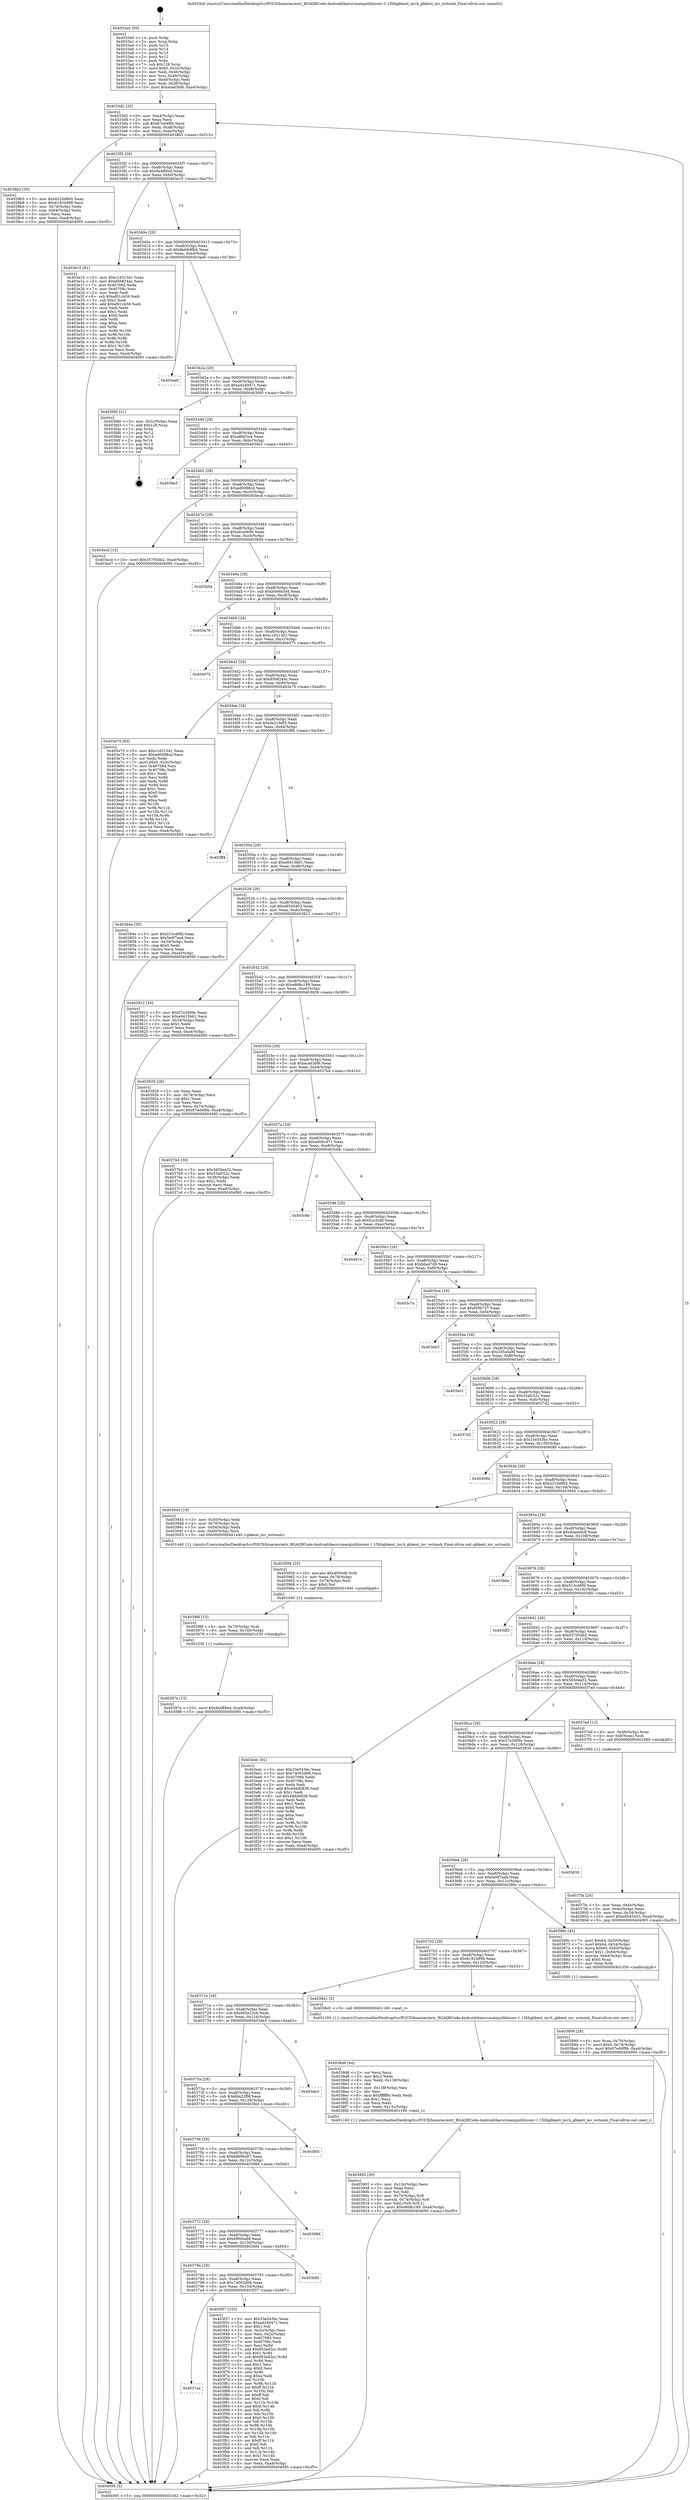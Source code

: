 digraph "0x4033a0" {
  label = "0x4033a0 (/mnt/c/Users/mathe/Desktop/tcc/POCII/binaries/extr_BGAQRCode-Androidzbarsrcmainjnilibiconv-1.15libgbkext_inv.h_gbkext_inv_wctomb_Final-ollvm.out::main(0))"
  labelloc = "t"
  node[shape=record]

  Entry [label="",width=0.3,height=0.3,shape=circle,fillcolor=black,style=filled]
  "0x4033d2" [label="{
     0x4033d2 [32]\l
     | [instrs]\l
     &nbsp;&nbsp;0x4033d2 \<+6\>: mov -0xa4(%rbp),%eax\l
     &nbsp;&nbsp;0x4033d8 \<+2\>: mov %eax,%ecx\l
     &nbsp;&nbsp;0x4033da \<+6\>: sub $0x87ed4f8b,%ecx\l
     &nbsp;&nbsp;0x4033e0 \<+6\>: mov %eax,-0xa8(%rbp)\l
     &nbsp;&nbsp;0x4033e6 \<+6\>: mov %ecx,-0xac(%rbp)\l
     &nbsp;&nbsp;0x4033ec \<+6\>: je 00000000004038b3 \<main+0x513\>\l
  }"]
  "0x4038b3" [label="{
     0x4038b3 [30]\l
     | [instrs]\l
     &nbsp;&nbsp;0x4038b3 \<+5\>: mov $0x4310d8b5,%eax\l
     &nbsp;&nbsp;0x4038b8 \<+5\>: mov $0x61924999,%ecx\l
     &nbsp;&nbsp;0x4038bd \<+3\>: mov -0x74(%rbp),%edx\l
     &nbsp;&nbsp;0x4038c0 \<+3\>: cmp -0x64(%rbp),%edx\l
     &nbsp;&nbsp;0x4038c3 \<+3\>: cmovl %ecx,%eax\l
     &nbsp;&nbsp;0x4038c6 \<+6\>: mov %eax,-0xa4(%rbp)\l
     &nbsp;&nbsp;0x4038cc \<+5\>: jmp 0000000000404095 \<main+0xcf5\>\l
  }"]
  "0x4033f2" [label="{
     0x4033f2 [28]\l
     | [instrs]\l
     &nbsp;&nbsp;0x4033f2 \<+5\>: jmp 00000000004033f7 \<main+0x57\>\l
     &nbsp;&nbsp;0x4033f7 \<+6\>: mov -0xa8(%rbp),%eax\l
     &nbsp;&nbsp;0x4033fd \<+5\>: sub $0x8a4ff4bd,%eax\l
     &nbsp;&nbsp;0x403402 \<+6\>: mov %eax,-0xb0(%rbp)\l
     &nbsp;&nbsp;0x403408 \<+6\>: je 0000000000403e15 \<main+0xa75\>\l
  }"]
  Exit [label="",width=0.3,height=0.3,shape=circle,fillcolor=black,style=filled,peripheries=2]
  "0x403e15" [label="{
     0x403e15 [91]\l
     | [instrs]\l
     &nbsp;&nbsp;0x403e15 \<+5\>: mov $0xc1d313d1,%eax\l
     &nbsp;&nbsp;0x403e1a \<+5\>: mov $0xd56824dc,%ecx\l
     &nbsp;&nbsp;0x403e1f \<+7\>: mov 0x407084,%edx\l
     &nbsp;&nbsp;0x403e26 \<+7\>: mov 0x40708c,%esi\l
     &nbsp;&nbsp;0x403e2d \<+2\>: mov %edx,%edi\l
     &nbsp;&nbsp;0x403e2f \<+6\>: sub $0xef01cb59,%edi\l
     &nbsp;&nbsp;0x403e35 \<+3\>: sub $0x1,%edi\l
     &nbsp;&nbsp;0x403e38 \<+6\>: add $0xef01cb59,%edi\l
     &nbsp;&nbsp;0x403e3e \<+3\>: imul %edi,%edx\l
     &nbsp;&nbsp;0x403e41 \<+3\>: and $0x1,%edx\l
     &nbsp;&nbsp;0x403e44 \<+3\>: cmp $0x0,%edx\l
     &nbsp;&nbsp;0x403e47 \<+4\>: sete %r8b\l
     &nbsp;&nbsp;0x403e4b \<+3\>: cmp $0xa,%esi\l
     &nbsp;&nbsp;0x403e4e \<+4\>: setl %r9b\l
     &nbsp;&nbsp;0x403e52 \<+3\>: mov %r8b,%r10b\l
     &nbsp;&nbsp;0x403e55 \<+3\>: and %r9b,%r10b\l
     &nbsp;&nbsp;0x403e58 \<+3\>: xor %r9b,%r8b\l
     &nbsp;&nbsp;0x403e5b \<+3\>: or %r8b,%r10b\l
     &nbsp;&nbsp;0x403e5e \<+4\>: test $0x1,%r10b\l
     &nbsp;&nbsp;0x403e62 \<+3\>: cmovne %ecx,%eax\l
     &nbsp;&nbsp;0x403e65 \<+6\>: mov %eax,-0xa4(%rbp)\l
     &nbsp;&nbsp;0x403e6b \<+5\>: jmp 0000000000404095 \<main+0xcf5\>\l
  }"]
  "0x40340e" [label="{
     0x40340e [28]\l
     | [instrs]\l
     &nbsp;&nbsp;0x40340e \<+5\>: jmp 0000000000403413 \<main+0x73\>\l
     &nbsp;&nbsp;0x403413 \<+6\>: mov -0xa8(%rbp),%eax\l
     &nbsp;&nbsp;0x403419 \<+5\>: sub $0x8eb8d8b0,%eax\l
     &nbsp;&nbsp;0x40341e \<+6\>: mov %eax,-0xb4(%rbp)\l
     &nbsp;&nbsp;0x403424 \<+6\>: je 0000000000403ae6 \<main+0x746\>\l
  }"]
  "0x4037aa" [label="{
     0x4037aa\l
  }", style=dashed]
  "0x403ae6" [label="{
     0x403ae6\l
  }", style=dashed]
  "0x40342a" [label="{
     0x40342a [28]\l
     | [instrs]\l
     &nbsp;&nbsp;0x40342a \<+5\>: jmp 000000000040342f \<main+0x8f\>\l
     &nbsp;&nbsp;0x40342f \<+6\>: mov -0xa8(%rbp),%eax\l
     &nbsp;&nbsp;0x403435 \<+5\>: sub $0xa4249471,%eax\l
     &nbsp;&nbsp;0x40343a \<+6\>: mov %eax,-0xb8(%rbp)\l
     &nbsp;&nbsp;0x403440 \<+6\>: je 0000000000403fd0 \<main+0xc30\>\l
  }"]
  "0x403f37" [label="{
     0x403f37 [153]\l
     | [instrs]\l
     &nbsp;&nbsp;0x403f37 \<+5\>: mov $0x33e543bc,%eax\l
     &nbsp;&nbsp;0x403f3c \<+5\>: mov $0xa4249471,%ecx\l
     &nbsp;&nbsp;0x403f41 \<+2\>: mov $0x1,%dl\l
     &nbsp;&nbsp;0x403f43 \<+3\>: mov -0x3c(%rbp),%esi\l
     &nbsp;&nbsp;0x403f46 \<+3\>: mov %esi,-0x2c(%rbp)\l
     &nbsp;&nbsp;0x403f49 \<+7\>: mov 0x407084,%esi\l
     &nbsp;&nbsp;0x403f50 \<+7\>: mov 0x40708c,%edi\l
     &nbsp;&nbsp;0x403f57 \<+3\>: mov %esi,%r8d\l
     &nbsp;&nbsp;0x403f5a \<+7\>: add $0x952ed3cc,%r8d\l
     &nbsp;&nbsp;0x403f61 \<+4\>: sub $0x1,%r8d\l
     &nbsp;&nbsp;0x403f65 \<+7\>: sub $0x952ed3cc,%r8d\l
     &nbsp;&nbsp;0x403f6c \<+4\>: imul %r8d,%esi\l
     &nbsp;&nbsp;0x403f70 \<+3\>: and $0x1,%esi\l
     &nbsp;&nbsp;0x403f73 \<+3\>: cmp $0x0,%esi\l
     &nbsp;&nbsp;0x403f76 \<+4\>: sete %r9b\l
     &nbsp;&nbsp;0x403f7a \<+3\>: cmp $0xa,%edi\l
     &nbsp;&nbsp;0x403f7d \<+4\>: setl %r10b\l
     &nbsp;&nbsp;0x403f81 \<+3\>: mov %r9b,%r11b\l
     &nbsp;&nbsp;0x403f84 \<+4\>: xor $0xff,%r11b\l
     &nbsp;&nbsp;0x403f88 \<+3\>: mov %r10b,%bl\l
     &nbsp;&nbsp;0x403f8b \<+3\>: xor $0xff,%bl\l
     &nbsp;&nbsp;0x403f8e \<+3\>: xor $0x0,%dl\l
     &nbsp;&nbsp;0x403f91 \<+3\>: mov %r11b,%r14b\l
     &nbsp;&nbsp;0x403f94 \<+4\>: and $0x0,%r14b\l
     &nbsp;&nbsp;0x403f98 \<+3\>: and %dl,%r9b\l
     &nbsp;&nbsp;0x403f9b \<+3\>: mov %bl,%r15b\l
     &nbsp;&nbsp;0x403f9e \<+4\>: and $0x0,%r15b\l
     &nbsp;&nbsp;0x403fa2 \<+3\>: and %dl,%r10b\l
     &nbsp;&nbsp;0x403fa5 \<+3\>: or %r9b,%r14b\l
     &nbsp;&nbsp;0x403fa8 \<+3\>: or %r10b,%r15b\l
     &nbsp;&nbsp;0x403fab \<+3\>: xor %r15b,%r14b\l
     &nbsp;&nbsp;0x403fae \<+3\>: or %bl,%r11b\l
     &nbsp;&nbsp;0x403fb1 \<+4\>: xor $0xff,%r11b\l
     &nbsp;&nbsp;0x403fb5 \<+3\>: or $0x0,%dl\l
     &nbsp;&nbsp;0x403fb8 \<+3\>: and %dl,%r11b\l
     &nbsp;&nbsp;0x403fbb \<+3\>: or %r11b,%r14b\l
     &nbsp;&nbsp;0x403fbe \<+4\>: test $0x1,%r14b\l
     &nbsp;&nbsp;0x403fc2 \<+3\>: cmovne %ecx,%eax\l
     &nbsp;&nbsp;0x403fc5 \<+6\>: mov %eax,-0xa4(%rbp)\l
     &nbsp;&nbsp;0x403fcb \<+5\>: jmp 0000000000404095 \<main+0xcf5\>\l
  }"]
  "0x403fd0" [label="{
     0x403fd0 [21]\l
     | [instrs]\l
     &nbsp;&nbsp;0x403fd0 \<+3\>: mov -0x2c(%rbp),%eax\l
     &nbsp;&nbsp;0x403fd3 \<+7\>: add $0x128,%rsp\l
     &nbsp;&nbsp;0x403fda \<+1\>: pop %rbx\l
     &nbsp;&nbsp;0x403fdb \<+2\>: pop %r12\l
     &nbsp;&nbsp;0x403fdd \<+2\>: pop %r13\l
     &nbsp;&nbsp;0x403fdf \<+2\>: pop %r14\l
     &nbsp;&nbsp;0x403fe1 \<+2\>: pop %r15\l
     &nbsp;&nbsp;0x403fe3 \<+1\>: pop %rbp\l
     &nbsp;&nbsp;0x403fe4 \<+1\>: ret\l
  }"]
  "0x403446" [label="{
     0x403446 [28]\l
     | [instrs]\l
     &nbsp;&nbsp;0x403446 \<+5\>: jmp 000000000040344b \<main+0xab\>\l
     &nbsp;&nbsp;0x40344b \<+6\>: mov -0xa8(%rbp),%eax\l
     &nbsp;&nbsp;0x403451 \<+5\>: sub $0xa8fef1e4,%eax\l
     &nbsp;&nbsp;0x403456 \<+6\>: mov %eax,-0xbc(%rbp)\l
     &nbsp;&nbsp;0x40345c \<+6\>: je 00000000004039e3 \<main+0x643\>\l
  }"]
  "0x40378e" [label="{
     0x40378e [28]\l
     | [instrs]\l
     &nbsp;&nbsp;0x40378e \<+5\>: jmp 0000000000403793 \<main+0x3f3\>\l
     &nbsp;&nbsp;0x403793 \<+6\>: mov -0xa8(%rbp),%eax\l
     &nbsp;&nbsp;0x403799 \<+5\>: sub $0x74002d08,%eax\l
     &nbsp;&nbsp;0x40379e \<+6\>: mov %eax,-0x134(%rbp)\l
     &nbsp;&nbsp;0x4037a4 \<+6\>: je 0000000000403f37 \<main+0xb97\>\l
  }"]
  "0x4039e3" [label="{
     0x4039e3\l
  }", style=dashed]
  "0x403462" [label="{
     0x403462 [28]\l
     | [instrs]\l
     &nbsp;&nbsp;0x403462 \<+5\>: jmp 0000000000403467 \<main+0xc7\>\l
     &nbsp;&nbsp;0x403467 \<+6\>: mov -0xa8(%rbp),%eax\l
     &nbsp;&nbsp;0x40346d \<+5\>: sub $0xad0088cd,%eax\l
     &nbsp;&nbsp;0x403472 \<+6\>: mov %eax,-0xc0(%rbp)\l
     &nbsp;&nbsp;0x403478 \<+6\>: je 0000000000403ecd \<main+0xb2d\>\l
  }"]
  "0x403bfd" [label="{
     0x403bfd\l
  }", style=dashed]
  "0x403ecd" [label="{
     0x403ecd [15]\l
     | [instrs]\l
     &nbsp;&nbsp;0x403ecd \<+10\>: movl $0x55795db2,-0xa4(%rbp)\l
     &nbsp;&nbsp;0x403ed7 \<+5\>: jmp 0000000000404095 \<main+0xcf5\>\l
  }"]
  "0x40347e" [label="{
     0x40347e [28]\l
     | [instrs]\l
     &nbsp;&nbsp;0x40347e \<+5\>: jmp 0000000000403483 \<main+0xe3\>\l
     &nbsp;&nbsp;0x403483 \<+6\>: mov -0xa8(%rbp),%eax\l
     &nbsp;&nbsp;0x403489 \<+5\>: sub $0xafca6606,%eax\l
     &nbsp;&nbsp;0x40348e \<+6\>: mov %eax,-0xc4(%rbp)\l
     &nbsp;&nbsp;0x403494 \<+6\>: je 0000000000403b04 \<main+0x764\>\l
  }"]
  "0x403772" [label="{
     0x403772 [28]\l
     | [instrs]\l
     &nbsp;&nbsp;0x403772 \<+5\>: jmp 0000000000403777 \<main+0x3d7\>\l
     &nbsp;&nbsp;0x403777 \<+6\>: mov -0xa8(%rbp),%eax\l
     &nbsp;&nbsp;0x40377d \<+5\>: sub $0x6f900a69,%eax\l
     &nbsp;&nbsp;0x403782 \<+6\>: mov %eax,-0x130(%rbp)\l
     &nbsp;&nbsp;0x403788 \<+6\>: je 0000000000403bfd \<main+0x85d\>\l
  }"]
  "0x403b04" [label="{
     0x403b04\l
  }", style=dashed]
  "0x40349a" [label="{
     0x40349a [28]\l
     | [instrs]\l
     &nbsp;&nbsp;0x40349a \<+5\>: jmp 000000000040349f \<main+0xff\>\l
     &nbsp;&nbsp;0x40349f \<+6\>: mov -0xa8(%rbp),%eax\l
     &nbsp;&nbsp;0x4034a5 \<+5\>: sub $0xb0e683dd,%eax\l
     &nbsp;&nbsp;0x4034aa \<+6\>: mov %eax,-0xc8(%rbp)\l
     &nbsp;&nbsp;0x4034b0 \<+6\>: je 0000000000403a76 \<main+0x6d6\>\l
  }"]
  "0x40398d" [label="{
     0x40398d\l
  }", style=dashed]
  "0x403a76" [label="{
     0x403a76\l
  }", style=dashed]
  "0x4034b6" [label="{
     0x4034b6 [28]\l
     | [instrs]\l
     &nbsp;&nbsp;0x4034b6 \<+5\>: jmp 00000000004034bb \<main+0x11b\>\l
     &nbsp;&nbsp;0x4034bb \<+6\>: mov -0xa8(%rbp),%eax\l
     &nbsp;&nbsp;0x4034c1 \<+5\>: sub $0xc1d313d1,%eax\l
     &nbsp;&nbsp;0x4034c6 \<+6\>: mov %eax,-0xcc(%rbp)\l
     &nbsp;&nbsp;0x4034cc \<+6\>: je 0000000000404075 \<main+0xcd5\>\l
  }"]
  "0x403756" [label="{
     0x403756 [28]\l
     | [instrs]\l
     &nbsp;&nbsp;0x403756 \<+5\>: jmp 000000000040375b \<main+0x3bb\>\l
     &nbsp;&nbsp;0x40375b \<+6\>: mov -0xa8(%rbp),%eax\l
     &nbsp;&nbsp;0x403761 \<+5\>: sub $0x6d696a87,%eax\l
     &nbsp;&nbsp;0x403766 \<+6\>: mov %eax,-0x12c(%rbp)\l
     &nbsp;&nbsp;0x40376c \<+6\>: je 000000000040398d \<main+0x5ed\>\l
  }"]
  "0x404075" [label="{
     0x404075\l
  }", style=dashed]
  "0x4034d2" [label="{
     0x4034d2 [28]\l
     | [instrs]\l
     &nbsp;&nbsp;0x4034d2 \<+5\>: jmp 00000000004034d7 \<main+0x137\>\l
     &nbsp;&nbsp;0x4034d7 \<+6\>: mov -0xa8(%rbp),%eax\l
     &nbsp;&nbsp;0x4034dd \<+5\>: sub $0xd56824dc,%eax\l
     &nbsp;&nbsp;0x4034e2 \<+6\>: mov %eax,-0xd0(%rbp)\l
     &nbsp;&nbsp;0x4034e8 \<+6\>: je 0000000000403e70 \<main+0xad0\>\l
  }"]
  "0x403fe5" [label="{
     0x403fe5\l
  }", style=dashed]
  "0x403e70" [label="{
     0x403e70 [93]\l
     | [instrs]\l
     &nbsp;&nbsp;0x403e70 \<+5\>: mov $0xc1d313d1,%eax\l
     &nbsp;&nbsp;0x403e75 \<+5\>: mov $0xad0088cd,%ecx\l
     &nbsp;&nbsp;0x403e7a \<+2\>: xor %edx,%edx\l
     &nbsp;&nbsp;0x403e7c \<+7\>: movl $0x0,-0x3c(%rbp)\l
     &nbsp;&nbsp;0x403e83 \<+7\>: mov 0x407084,%esi\l
     &nbsp;&nbsp;0x403e8a \<+7\>: mov 0x40708c,%edi\l
     &nbsp;&nbsp;0x403e91 \<+3\>: sub $0x1,%edx\l
     &nbsp;&nbsp;0x403e94 \<+3\>: mov %esi,%r8d\l
     &nbsp;&nbsp;0x403e97 \<+3\>: add %edx,%r8d\l
     &nbsp;&nbsp;0x403e9a \<+4\>: imul %r8d,%esi\l
     &nbsp;&nbsp;0x403e9e \<+3\>: and $0x1,%esi\l
     &nbsp;&nbsp;0x403ea1 \<+3\>: cmp $0x0,%esi\l
     &nbsp;&nbsp;0x403ea4 \<+4\>: sete %r9b\l
     &nbsp;&nbsp;0x403ea8 \<+3\>: cmp $0xa,%edi\l
     &nbsp;&nbsp;0x403eab \<+4\>: setl %r10b\l
     &nbsp;&nbsp;0x403eaf \<+3\>: mov %r9b,%r11b\l
     &nbsp;&nbsp;0x403eb2 \<+3\>: and %r10b,%r11b\l
     &nbsp;&nbsp;0x403eb5 \<+3\>: xor %r10b,%r9b\l
     &nbsp;&nbsp;0x403eb8 \<+3\>: or %r9b,%r11b\l
     &nbsp;&nbsp;0x403ebb \<+4\>: test $0x1,%r11b\l
     &nbsp;&nbsp;0x403ebf \<+3\>: cmovne %ecx,%eax\l
     &nbsp;&nbsp;0x403ec2 \<+6\>: mov %eax,-0xa4(%rbp)\l
     &nbsp;&nbsp;0x403ec8 \<+5\>: jmp 0000000000404095 \<main+0xcf5\>\l
  }"]
  "0x4034ee" [label="{
     0x4034ee [28]\l
     | [instrs]\l
     &nbsp;&nbsp;0x4034ee \<+5\>: jmp 00000000004034f3 \<main+0x153\>\l
     &nbsp;&nbsp;0x4034f3 \<+6\>: mov -0xa8(%rbp),%eax\l
     &nbsp;&nbsp;0x4034f9 \<+5\>: sub $0xda219df3,%eax\l
     &nbsp;&nbsp;0x4034fe \<+6\>: mov %eax,-0xd4(%rbp)\l
     &nbsp;&nbsp;0x403504 \<+6\>: je 0000000000403ff4 \<main+0xc54\>\l
  }"]
  "0x40373a" [label="{
     0x40373a [28]\l
     | [instrs]\l
     &nbsp;&nbsp;0x40373a \<+5\>: jmp 000000000040373f \<main+0x39f\>\l
     &nbsp;&nbsp;0x40373f \<+6\>: mov -0xa8(%rbp),%eax\l
     &nbsp;&nbsp;0x403745 \<+5\>: sub $0x6b422f9f,%eax\l
     &nbsp;&nbsp;0x40374a \<+6\>: mov %eax,-0x128(%rbp)\l
     &nbsp;&nbsp;0x403750 \<+6\>: je 0000000000403fe5 \<main+0xc45\>\l
  }"]
  "0x403ff4" [label="{
     0x403ff4\l
  }", style=dashed]
  "0x40350a" [label="{
     0x40350a [28]\l
     | [instrs]\l
     &nbsp;&nbsp;0x40350a \<+5\>: jmp 000000000040350f \<main+0x16f\>\l
     &nbsp;&nbsp;0x40350f \<+6\>: mov -0xa8(%rbp),%eax\l
     &nbsp;&nbsp;0x403515 \<+5\>: sub $0xe6415b61,%eax\l
     &nbsp;&nbsp;0x40351a \<+6\>: mov %eax,-0xd8(%rbp)\l
     &nbsp;&nbsp;0x403520 \<+6\>: je 000000000040384e \<main+0x4ae\>\l
  }"]
  "0x403de3" [label="{
     0x403de3\l
  }", style=dashed]
  "0x40384e" [label="{
     0x40384e [30]\l
     | [instrs]\l
     &nbsp;&nbsp;0x40384e \<+5\>: mov $0x513cd9fd,%eax\l
     &nbsp;&nbsp;0x403853 \<+5\>: mov $0x5e0f7aa4,%ecx\l
     &nbsp;&nbsp;0x403858 \<+3\>: mov -0x34(%rbp),%edx\l
     &nbsp;&nbsp;0x40385b \<+3\>: cmp $0x0,%edx\l
     &nbsp;&nbsp;0x40385e \<+3\>: cmove %ecx,%eax\l
     &nbsp;&nbsp;0x403861 \<+6\>: mov %eax,-0xa4(%rbp)\l
     &nbsp;&nbsp;0x403867 \<+5\>: jmp 0000000000404095 \<main+0xcf5\>\l
  }"]
  "0x403526" [label="{
     0x403526 [28]\l
     | [instrs]\l
     &nbsp;&nbsp;0x403526 \<+5\>: jmp 000000000040352b \<main+0x18b\>\l
     &nbsp;&nbsp;0x40352b \<+6\>: mov -0xa8(%rbp),%eax\l
     &nbsp;&nbsp;0x403531 \<+5\>: sub $0xe8545403,%eax\l
     &nbsp;&nbsp;0x403536 \<+6\>: mov %eax,-0xdc(%rbp)\l
     &nbsp;&nbsp;0x40353c \<+6\>: je 0000000000403812 \<main+0x472\>\l
  }"]
  "0x40397e" [label="{
     0x40397e [15]\l
     | [instrs]\l
     &nbsp;&nbsp;0x40397e \<+10\>: movl $0x8a4ff4bd,-0xa4(%rbp)\l
     &nbsp;&nbsp;0x403988 \<+5\>: jmp 0000000000404095 \<main+0xcf5\>\l
  }"]
  "0x403812" [label="{
     0x403812 [30]\l
     | [instrs]\l
     &nbsp;&nbsp;0x403812 \<+5\>: mov $0x57e3009c,%eax\l
     &nbsp;&nbsp;0x403817 \<+5\>: mov $0xe6415b61,%ecx\l
     &nbsp;&nbsp;0x40381c \<+3\>: mov -0x34(%rbp),%edx\l
     &nbsp;&nbsp;0x40381f \<+3\>: cmp $0x1,%edx\l
     &nbsp;&nbsp;0x403822 \<+3\>: cmovl %ecx,%eax\l
     &nbsp;&nbsp;0x403825 \<+6\>: mov %eax,-0xa4(%rbp)\l
     &nbsp;&nbsp;0x40382b \<+5\>: jmp 0000000000404095 \<main+0xcf5\>\l
  }"]
  "0x403542" [label="{
     0x403542 [28]\l
     | [instrs]\l
     &nbsp;&nbsp;0x403542 \<+5\>: jmp 0000000000403547 \<main+0x1a7\>\l
     &nbsp;&nbsp;0x403547 \<+6\>: mov -0xa8(%rbp),%eax\l
     &nbsp;&nbsp;0x40354d \<+5\>: sub $0xe868c189,%eax\l
     &nbsp;&nbsp;0x403552 \<+6\>: mov %eax,-0xe0(%rbp)\l
     &nbsp;&nbsp;0x403558 \<+6\>: je 0000000000403929 \<main+0x589\>\l
  }"]
  "0x40396f" [label="{
     0x40396f [15]\l
     | [instrs]\l
     &nbsp;&nbsp;0x40396f \<+4\>: mov -0x70(%rbp),%rdi\l
     &nbsp;&nbsp;0x403973 \<+6\>: mov %eax,-0x140(%rbp)\l
     &nbsp;&nbsp;0x403979 \<+5\>: call 0000000000401030 \<free@plt\>\l
     | [calls]\l
     &nbsp;&nbsp;0x401030 \{1\} (unknown)\l
  }"]
  "0x403929" [label="{
     0x403929 [28]\l
     | [instrs]\l
     &nbsp;&nbsp;0x403929 \<+2\>: xor %eax,%eax\l
     &nbsp;&nbsp;0x40392b \<+3\>: mov -0x74(%rbp),%ecx\l
     &nbsp;&nbsp;0x40392e \<+3\>: sub $0x1,%eax\l
     &nbsp;&nbsp;0x403931 \<+2\>: sub %eax,%ecx\l
     &nbsp;&nbsp;0x403933 \<+3\>: mov %ecx,-0x74(%rbp)\l
     &nbsp;&nbsp;0x403936 \<+10\>: movl $0x87ed4f8b,-0xa4(%rbp)\l
     &nbsp;&nbsp;0x403940 \<+5\>: jmp 0000000000404095 \<main+0xcf5\>\l
  }"]
  "0x40355e" [label="{
     0x40355e [28]\l
     | [instrs]\l
     &nbsp;&nbsp;0x40355e \<+5\>: jmp 0000000000403563 \<main+0x1c3\>\l
     &nbsp;&nbsp;0x403563 \<+6\>: mov -0xa8(%rbp),%eax\l
     &nbsp;&nbsp;0x403569 \<+5\>: sub $0xecad36f6,%eax\l
     &nbsp;&nbsp;0x40356e \<+6\>: mov %eax,-0xe4(%rbp)\l
     &nbsp;&nbsp;0x403574 \<+6\>: je 00000000004037b4 \<main+0x414\>\l
  }"]
  "0x403958" [label="{
     0x403958 [23]\l
     | [instrs]\l
     &nbsp;&nbsp;0x403958 \<+10\>: movabs $0x4050d6,%rdi\l
     &nbsp;&nbsp;0x403962 \<+3\>: mov %eax,-0x78(%rbp)\l
     &nbsp;&nbsp;0x403965 \<+3\>: mov -0x78(%rbp),%esi\l
     &nbsp;&nbsp;0x403968 \<+2\>: mov $0x0,%al\l
     &nbsp;&nbsp;0x40396a \<+5\>: call 0000000000401040 \<printf@plt\>\l
     | [calls]\l
     &nbsp;&nbsp;0x401040 \{1\} (unknown)\l
  }"]
  "0x4037b4" [label="{
     0x4037b4 [30]\l
     | [instrs]\l
     &nbsp;&nbsp;0x4037b4 \<+5\>: mov $0x5650ea32,%eax\l
     &nbsp;&nbsp;0x4037b9 \<+5\>: mov $0x33afc52c,%ecx\l
     &nbsp;&nbsp;0x4037be \<+3\>: mov -0x38(%rbp),%edx\l
     &nbsp;&nbsp;0x4037c1 \<+3\>: cmp $0x2,%edx\l
     &nbsp;&nbsp;0x4037c4 \<+3\>: cmovne %ecx,%eax\l
     &nbsp;&nbsp;0x4037c7 \<+6\>: mov %eax,-0xa4(%rbp)\l
     &nbsp;&nbsp;0x4037cd \<+5\>: jmp 0000000000404095 \<main+0xcf5\>\l
  }"]
  "0x40357a" [label="{
     0x40357a [28]\l
     | [instrs]\l
     &nbsp;&nbsp;0x40357a \<+5\>: jmp 000000000040357f \<main+0x1df\>\l
     &nbsp;&nbsp;0x40357f \<+6\>: mov -0xa8(%rbp),%eax\l
     &nbsp;&nbsp;0x403585 \<+5\>: sub $0xed0dcd71,%eax\l
     &nbsp;&nbsp;0x40358a \<+6\>: mov %eax,-0xe8(%rbp)\l
     &nbsp;&nbsp;0x403590 \<+6\>: je 0000000000403c6b \<main+0x8cb\>\l
  }"]
  "0x404095" [label="{
     0x404095 [5]\l
     | [instrs]\l
     &nbsp;&nbsp;0x404095 \<+5\>: jmp 00000000004033d2 \<main+0x32\>\l
  }"]
  "0x4033a0" [label="{
     0x4033a0 [50]\l
     | [instrs]\l
     &nbsp;&nbsp;0x4033a0 \<+1\>: push %rbp\l
     &nbsp;&nbsp;0x4033a1 \<+3\>: mov %rsp,%rbp\l
     &nbsp;&nbsp;0x4033a4 \<+2\>: push %r15\l
     &nbsp;&nbsp;0x4033a6 \<+2\>: push %r14\l
     &nbsp;&nbsp;0x4033a8 \<+2\>: push %r13\l
     &nbsp;&nbsp;0x4033aa \<+2\>: push %r12\l
     &nbsp;&nbsp;0x4033ac \<+1\>: push %rbx\l
     &nbsp;&nbsp;0x4033ad \<+7\>: sub $0x128,%rsp\l
     &nbsp;&nbsp;0x4033b4 \<+7\>: movl $0x0,-0x3c(%rbp)\l
     &nbsp;&nbsp;0x4033bb \<+3\>: mov %edi,-0x40(%rbp)\l
     &nbsp;&nbsp;0x4033be \<+4\>: mov %rsi,-0x48(%rbp)\l
     &nbsp;&nbsp;0x4033c2 \<+3\>: mov -0x40(%rbp),%edi\l
     &nbsp;&nbsp;0x4033c5 \<+3\>: mov %edi,-0x38(%rbp)\l
     &nbsp;&nbsp;0x4033c8 \<+10\>: movl $0xecad36f6,-0xa4(%rbp)\l
  }"]
  "0x403902" [label="{
     0x403902 [39]\l
     | [instrs]\l
     &nbsp;&nbsp;0x403902 \<+6\>: mov -0x13c(%rbp),%ecx\l
     &nbsp;&nbsp;0x403908 \<+3\>: imul %eax,%ecx\l
     &nbsp;&nbsp;0x40390b \<+3\>: mov %cl,%dil\l
     &nbsp;&nbsp;0x40390e \<+4\>: mov -0x70(%rbp),%r8\l
     &nbsp;&nbsp;0x403912 \<+4\>: movslq -0x74(%rbp),%r9\l
     &nbsp;&nbsp;0x403916 \<+4\>: mov %dil,(%r8,%r9,1)\l
     &nbsp;&nbsp;0x40391a \<+10\>: movl $0xe868c189,-0xa4(%rbp)\l
     &nbsp;&nbsp;0x403924 \<+5\>: jmp 0000000000404095 \<main+0xcf5\>\l
  }"]
  "0x403c6b" [label="{
     0x403c6b\l
  }", style=dashed]
  "0x403596" [label="{
     0x403596 [28]\l
     | [instrs]\l
     &nbsp;&nbsp;0x403596 \<+5\>: jmp 000000000040359b \<main+0x1fb\>\l
     &nbsp;&nbsp;0x40359b \<+6\>: mov -0xa8(%rbp),%eax\l
     &nbsp;&nbsp;0x4035a1 \<+5\>: sub $0xfccc5cfd,%eax\l
     &nbsp;&nbsp;0x4035a6 \<+6\>: mov %eax,-0xec(%rbp)\l
     &nbsp;&nbsp;0x4035ac \<+6\>: je 000000000040401e \<main+0xc7e\>\l
  }"]
  "0x4038d6" [label="{
     0x4038d6 [44]\l
     | [instrs]\l
     &nbsp;&nbsp;0x4038d6 \<+2\>: xor %ecx,%ecx\l
     &nbsp;&nbsp;0x4038d8 \<+5\>: mov $0x2,%edx\l
     &nbsp;&nbsp;0x4038dd \<+6\>: mov %edx,-0x138(%rbp)\l
     &nbsp;&nbsp;0x4038e3 \<+1\>: cltd\l
     &nbsp;&nbsp;0x4038e4 \<+6\>: mov -0x138(%rbp),%esi\l
     &nbsp;&nbsp;0x4038ea \<+2\>: idiv %esi\l
     &nbsp;&nbsp;0x4038ec \<+6\>: imul $0xfffffffe,%edx,%edx\l
     &nbsp;&nbsp;0x4038f2 \<+3\>: sub $0x1,%ecx\l
     &nbsp;&nbsp;0x4038f5 \<+2\>: sub %ecx,%edx\l
     &nbsp;&nbsp;0x4038f7 \<+6\>: mov %edx,-0x13c(%rbp)\l
     &nbsp;&nbsp;0x4038fd \<+5\>: call 0000000000401160 \<next_i\>\l
     | [calls]\l
     &nbsp;&nbsp;0x401160 \{1\} (/mnt/c/Users/mathe/Desktop/tcc/POCII/binaries/extr_BGAQRCode-Androidzbarsrcmainjnilibiconv-1.15libgbkext_inv.h_gbkext_inv_wctomb_Final-ollvm.out::next_i)\l
  }"]
  "0x40401e" [label="{
     0x40401e\l
  }", style=dashed]
  "0x4035b2" [label="{
     0x4035b2 [28]\l
     | [instrs]\l
     &nbsp;&nbsp;0x4035b2 \<+5\>: jmp 00000000004035b7 \<main+0x217\>\l
     &nbsp;&nbsp;0x4035b7 \<+6\>: mov -0xa8(%rbp),%eax\l
     &nbsp;&nbsp;0x4035bd \<+5\>: sub $0xbba47d9,%eax\l
     &nbsp;&nbsp;0x4035c2 \<+6\>: mov %eax,-0xf0(%rbp)\l
     &nbsp;&nbsp;0x4035c8 \<+6\>: je 0000000000403c7a \<main+0x8da\>\l
  }"]
  "0x40371e" [label="{
     0x40371e [28]\l
     | [instrs]\l
     &nbsp;&nbsp;0x40371e \<+5\>: jmp 0000000000403723 \<main+0x383\>\l
     &nbsp;&nbsp;0x403723 \<+6\>: mov -0xa8(%rbp),%eax\l
     &nbsp;&nbsp;0x403729 \<+5\>: sub $0x662e23cb,%eax\l
     &nbsp;&nbsp;0x40372e \<+6\>: mov %eax,-0x124(%rbp)\l
     &nbsp;&nbsp;0x403734 \<+6\>: je 0000000000403de3 \<main+0xa43\>\l
  }"]
  "0x403c7a" [label="{
     0x403c7a\l
  }", style=dashed]
  "0x4035ce" [label="{
     0x4035ce [28]\l
     | [instrs]\l
     &nbsp;&nbsp;0x4035ce \<+5\>: jmp 00000000004035d3 \<main+0x233\>\l
     &nbsp;&nbsp;0x4035d3 \<+6\>: mov -0xa8(%rbp),%eax\l
     &nbsp;&nbsp;0x4035d9 \<+5\>: sub $0xf39b737,%eax\l
     &nbsp;&nbsp;0x4035de \<+6\>: mov %eax,-0xf4(%rbp)\l
     &nbsp;&nbsp;0x4035e4 \<+6\>: je 0000000000403d03 \<main+0x963\>\l
  }"]
  "0x4038d1" [label="{
     0x4038d1 [5]\l
     | [instrs]\l
     &nbsp;&nbsp;0x4038d1 \<+5\>: call 0000000000401160 \<next_i\>\l
     | [calls]\l
     &nbsp;&nbsp;0x401160 \{1\} (/mnt/c/Users/mathe/Desktop/tcc/POCII/binaries/extr_BGAQRCode-Androidzbarsrcmainjnilibiconv-1.15libgbkext_inv.h_gbkext_inv_wctomb_Final-ollvm.out::next_i)\l
  }"]
  "0x403d03" [label="{
     0x403d03\l
  }", style=dashed]
  "0x4035ea" [label="{
     0x4035ea [28]\l
     | [instrs]\l
     &nbsp;&nbsp;0x4035ea \<+5\>: jmp 00000000004035ef \<main+0x24f\>\l
     &nbsp;&nbsp;0x4035ef \<+6\>: mov -0xa8(%rbp),%eax\l
     &nbsp;&nbsp;0x4035f5 \<+5\>: sub $0x255a5a8f,%eax\l
     &nbsp;&nbsp;0x4035fa \<+6\>: mov %eax,-0xf8(%rbp)\l
     &nbsp;&nbsp;0x403600 \<+6\>: je 0000000000403e01 \<main+0xa61\>\l
  }"]
  "0x403899" [label="{
     0x403899 [26]\l
     | [instrs]\l
     &nbsp;&nbsp;0x403899 \<+4\>: mov %rax,-0x70(%rbp)\l
     &nbsp;&nbsp;0x40389d \<+7\>: movl $0x0,-0x74(%rbp)\l
     &nbsp;&nbsp;0x4038a4 \<+10\>: movl $0x87ed4f8b,-0xa4(%rbp)\l
     &nbsp;&nbsp;0x4038ae \<+5\>: jmp 0000000000404095 \<main+0xcf5\>\l
  }"]
  "0x403e01" [label="{
     0x403e01\l
  }", style=dashed]
  "0x403606" [label="{
     0x403606 [28]\l
     | [instrs]\l
     &nbsp;&nbsp;0x403606 \<+5\>: jmp 000000000040360b \<main+0x26b\>\l
     &nbsp;&nbsp;0x40360b \<+6\>: mov -0xa8(%rbp),%eax\l
     &nbsp;&nbsp;0x403611 \<+5\>: sub $0x33afc52c,%eax\l
     &nbsp;&nbsp;0x403616 \<+6\>: mov %eax,-0xfc(%rbp)\l
     &nbsp;&nbsp;0x40361c \<+6\>: je 00000000004037d2 \<main+0x432\>\l
  }"]
  "0x403702" [label="{
     0x403702 [28]\l
     | [instrs]\l
     &nbsp;&nbsp;0x403702 \<+5\>: jmp 0000000000403707 \<main+0x367\>\l
     &nbsp;&nbsp;0x403707 \<+6\>: mov -0xa8(%rbp),%eax\l
     &nbsp;&nbsp;0x40370d \<+5\>: sub $0x61924999,%eax\l
     &nbsp;&nbsp;0x403712 \<+6\>: mov %eax,-0x120(%rbp)\l
     &nbsp;&nbsp;0x403718 \<+6\>: je 00000000004038d1 \<main+0x531\>\l
  }"]
  "0x4037d2" [label="{
     0x4037d2\l
  }", style=dashed]
  "0x403622" [label="{
     0x403622 [28]\l
     | [instrs]\l
     &nbsp;&nbsp;0x403622 \<+5\>: jmp 0000000000403627 \<main+0x287\>\l
     &nbsp;&nbsp;0x403627 \<+6\>: mov -0xa8(%rbp),%eax\l
     &nbsp;&nbsp;0x40362d \<+5\>: sub $0x33e543bc,%eax\l
     &nbsp;&nbsp;0x403632 \<+6\>: mov %eax,-0x100(%rbp)\l
     &nbsp;&nbsp;0x403638 \<+6\>: je 000000000040408b \<main+0xceb\>\l
  }"]
  "0x40386c" [label="{
     0x40386c [45]\l
     | [instrs]\l
     &nbsp;&nbsp;0x40386c \<+7\>: movl $0x64,-0x50(%rbp)\l
     &nbsp;&nbsp;0x403873 \<+7\>: movl $0x64,-0x54(%rbp)\l
     &nbsp;&nbsp;0x40387a \<+8\>: movq $0x64,-0x60(%rbp)\l
     &nbsp;&nbsp;0x403882 \<+7\>: movl $0x1,-0x64(%rbp)\l
     &nbsp;&nbsp;0x403889 \<+4\>: movslq -0x64(%rbp),%rax\l
     &nbsp;&nbsp;0x40388d \<+4\>: shl $0x0,%rax\l
     &nbsp;&nbsp;0x403891 \<+3\>: mov %rax,%rdi\l
     &nbsp;&nbsp;0x403894 \<+5\>: call 0000000000401050 \<malloc@plt\>\l
     | [calls]\l
     &nbsp;&nbsp;0x401050 \{1\} (unknown)\l
  }"]
  "0x40408b" [label="{
     0x40408b\l
  }", style=dashed]
  "0x40363e" [label="{
     0x40363e [28]\l
     | [instrs]\l
     &nbsp;&nbsp;0x40363e \<+5\>: jmp 0000000000403643 \<main+0x2a3\>\l
     &nbsp;&nbsp;0x403643 \<+6\>: mov -0xa8(%rbp),%eax\l
     &nbsp;&nbsp;0x403649 \<+5\>: sub $0x4310d8b5,%eax\l
     &nbsp;&nbsp;0x40364e \<+6\>: mov %eax,-0x104(%rbp)\l
     &nbsp;&nbsp;0x403654 \<+6\>: je 0000000000403945 \<main+0x5a5\>\l
  }"]
  "0x4036e6" [label="{
     0x4036e6 [28]\l
     | [instrs]\l
     &nbsp;&nbsp;0x4036e6 \<+5\>: jmp 00000000004036eb \<main+0x34b\>\l
     &nbsp;&nbsp;0x4036eb \<+6\>: mov -0xa8(%rbp),%eax\l
     &nbsp;&nbsp;0x4036f1 \<+5\>: sub $0x5e0f7aa4,%eax\l
     &nbsp;&nbsp;0x4036f6 \<+6\>: mov %eax,-0x11c(%rbp)\l
     &nbsp;&nbsp;0x4036fc \<+6\>: je 000000000040386c \<main+0x4cc\>\l
  }"]
  "0x403945" [label="{
     0x403945 [19]\l
     | [instrs]\l
     &nbsp;&nbsp;0x403945 \<+3\>: mov -0x50(%rbp),%edi\l
     &nbsp;&nbsp;0x403948 \<+4\>: mov -0x70(%rbp),%rsi\l
     &nbsp;&nbsp;0x40394c \<+3\>: mov -0x54(%rbp),%edx\l
     &nbsp;&nbsp;0x40394f \<+4\>: mov -0x60(%rbp),%rcx\l
     &nbsp;&nbsp;0x403953 \<+5\>: call 0000000000401440 \<gbkext_inv_wctomb\>\l
     | [calls]\l
     &nbsp;&nbsp;0x401440 \{1\} (/mnt/c/Users/mathe/Desktop/tcc/POCII/binaries/extr_BGAQRCode-Androidzbarsrcmainjnilibiconv-1.15libgbkext_inv.h_gbkext_inv_wctomb_Final-ollvm.out::gbkext_inv_wctomb)\l
  }"]
  "0x40365a" [label="{
     0x40365a [28]\l
     | [instrs]\l
     &nbsp;&nbsp;0x40365a \<+5\>: jmp 000000000040365f \<main+0x2bf\>\l
     &nbsp;&nbsp;0x40365f \<+6\>: mov -0xa8(%rbp),%eax\l
     &nbsp;&nbsp;0x403665 \<+5\>: sub $0x4badabdf,%eax\l
     &nbsp;&nbsp;0x40366a \<+6\>: mov %eax,-0x108(%rbp)\l
     &nbsp;&nbsp;0x403670 \<+6\>: je 0000000000403b6a \<main+0x7ca\>\l
  }"]
  "0x403830" [label="{
     0x403830\l
  }", style=dashed]
  "0x403b6a" [label="{
     0x403b6a\l
  }", style=dashed]
  "0x403676" [label="{
     0x403676 [28]\l
     | [instrs]\l
     &nbsp;&nbsp;0x403676 \<+5\>: jmp 000000000040367b \<main+0x2db\>\l
     &nbsp;&nbsp;0x40367b \<+6\>: mov -0xa8(%rbp),%eax\l
     &nbsp;&nbsp;0x403681 \<+5\>: sub $0x513cd9fd,%eax\l
     &nbsp;&nbsp;0x403686 \<+6\>: mov %eax,-0x10c(%rbp)\l
     &nbsp;&nbsp;0x40368c \<+6\>: je 0000000000403df2 \<main+0xa52\>\l
  }"]
  "0x4037fa" [label="{
     0x4037fa [24]\l
     | [instrs]\l
     &nbsp;&nbsp;0x4037fa \<+3\>: mov %eax,-0x4c(%rbp)\l
     &nbsp;&nbsp;0x4037fd \<+3\>: mov -0x4c(%rbp),%eax\l
     &nbsp;&nbsp;0x403800 \<+3\>: mov %eax,-0x34(%rbp)\l
     &nbsp;&nbsp;0x403803 \<+10\>: movl $0xe8545403,-0xa4(%rbp)\l
     &nbsp;&nbsp;0x40380d \<+5\>: jmp 0000000000404095 \<main+0xcf5\>\l
  }"]
  "0x403df2" [label="{
     0x403df2\l
  }", style=dashed]
  "0x403692" [label="{
     0x403692 [28]\l
     | [instrs]\l
     &nbsp;&nbsp;0x403692 \<+5\>: jmp 0000000000403697 \<main+0x2f7\>\l
     &nbsp;&nbsp;0x403697 \<+6\>: mov -0xa8(%rbp),%eax\l
     &nbsp;&nbsp;0x40369d \<+5\>: sub $0x55795db2,%eax\l
     &nbsp;&nbsp;0x4036a2 \<+6\>: mov %eax,-0x110(%rbp)\l
     &nbsp;&nbsp;0x4036a8 \<+6\>: je 0000000000403edc \<main+0xb3c\>\l
  }"]
  "0x4036ca" [label="{
     0x4036ca [28]\l
     | [instrs]\l
     &nbsp;&nbsp;0x4036ca \<+5\>: jmp 00000000004036cf \<main+0x32f\>\l
     &nbsp;&nbsp;0x4036cf \<+6\>: mov -0xa8(%rbp),%eax\l
     &nbsp;&nbsp;0x4036d5 \<+5\>: sub $0x57e3009c,%eax\l
     &nbsp;&nbsp;0x4036da \<+6\>: mov %eax,-0x118(%rbp)\l
     &nbsp;&nbsp;0x4036e0 \<+6\>: je 0000000000403830 \<main+0x490\>\l
  }"]
  "0x403edc" [label="{
     0x403edc [91]\l
     | [instrs]\l
     &nbsp;&nbsp;0x403edc \<+5\>: mov $0x33e543bc,%eax\l
     &nbsp;&nbsp;0x403ee1 \<+5\>: mov $0x74002d08,%ecx\l
     &nbsp;&nbsp;0x403ee6 \<+7\>: mov 0x407084,%edx\l
     &nbsp;&nbsp;0x403eed \<+7\>: mov 0x40708c,%esi\l
     &nbsp;&nbsp;0x403ef4 \<+2\>: mov %edx,%edi\l
     &nbsp;&nbsp;0x403ef6 \<+6\>: add $0x44dd0828,%edi\l
     &nbsp;&nbsp;0x403efc \<+3\>: sub $0x1,%edi\l
     &nbsp;&nbsp;0x403eff \<+6\>: sub $0x44dd0828,%edi\l
     &nbsp;&nbsp;0x403f05 \<+3\>: imul %edi,%edx\l
     &nbsp;&nbsp;0x403f08 \<+3\>: and $0x1,%edx\l
     &nbsp;&nbsp;0x403f0b \<+3\>: cmp $0x0,%edx\l
     &nbsp;&nbsp;0x403f0e \<+4\>: sete %r8b\l
     &nbsp;&nbsp;0x403f12 \<+3\>: cmp $0xa,%esi\l
     &nbsp;&nbsp;0x403f15 \<+4\>: setl %r9b\l
     &nbsp;&nbsp;0x403f19 \<+3\>: mov %r8b,%r10b\l
     &nbsp;&nbsp;0x403f1c \<+3\>: and %r9b,%r10b\l
     &nbsp;&nbsp;0x403f1f \<+3\>: xor %r9b,%r8b\l
     &nbsp;&nbsp;0x403f22 \<+3\>: or %r8b,%r10b\l
     &nbsp;&nbsp;0x403f25 \<+4\>: test $0x1,%r10b\l
     &nbsp;&nbsp;0x403f29 \<+3\>: cmovne %ecx,%eax\l
     &nbsp;&nbsp;0x403f2c \<+6\>: mov %eax,-0xa4(%rbp)\l
     &nbsp;&nbsp;0x403f32 \<+5\>: jmp 0000000000404095 \<main+0xcf5\>\l
  }"]
  "0x4036ae" [label="{
     0x4036ae [28]\l
     | [instrs]\l
     &nbsp;&nbsp;0x4036ae \<+5\>: jmp 00000000004036b3 \<main+0x313\>\l
     &nbsp;&nbsp;0x4036b3 \<+6\>: mov -0xa8(%rbp),%eax\l
     &nbsp;&nbsp;0x4036b9 \<+5\>: sub $0x5650ea32,%eax\l
     &nbsp;&nbsp;0x4036be \<+6\>: mov %eax,-0x114(%rbp)\l
     &nbsp;&nbsp;0x4036c4 \<+6\>: je 00000000004037ed \<main+0x44d\>\l
  }"]
  "0x4037ed" [label="{
     0x4037ed [13]\l
     | [instrs]\l
     &nbsp;&nbsp;0x4037ed \<+4\>: mov -0x48(%rbp),%rax\l
     &nbsp;&nbsp;0x4037f1 \<+4\>: mov 0x8(%rax),%rdi\l
     &nbsp;&nbsp;0x4037f5 \<+5\>: call 0000000000401060 \<atoi@plt\>\l
     | [calls]\l
     &nbsp;&nbsp;0x401060 \{1\} (unknown)\l
  }"]
  Entry -> "0x4033a0" [label=" 1"]
  "0x4033d2" -> "0x4038b3" [label=" 2"]
  "0x4033d2" -> "0x4033f2" [label=" 14"]
  "0x403fd0" -> Exit [label=" 1"]
  "0x4033f2" -> "0x403e15" [label=" 1"]
  "0x4033f2" -> "0x40340e" [label=" 13"]
  "0x403f37" -> "0x404095" [label=" 1"]
  "0x40340e" -> "0x403ae6" [label=" 0"]
  "0x40340e" -> "0x40342a" [label=" 13"]
  "0x40378e" -> "0x4037aa" [label=" 0"]
  "0x40342a" -> "0x403fd0" [label=" 1"]
  "0x40342a" -> "0x403446" [label=" 12"]
  "0x40378e" -> "0x403f37" [label=" 1"]
  "0x403446" -> "0x4039e3" [label=" 0"]
  "0x403446" -> "0x403462" [label=" 12"]
  "0x403772" -> "0x40378e" [label=" 1"]
  "0x403462" -> "0x403ecd" [label=" 1"]
  "0x403462" -> "0x40347e" [label=" 11"]
  "0x403772" -> "0x403bfd" [label=" 0"]
  "0x40347e" -> "0x403b04" [label=" 0"]
  "0x40347e" -> "0x40349a" [label=" 11"]
  "0x403756" -> "0x403772" [label=" 1"]
  "0x40349a" -> "0x403a76" [label=" 0"]
  "0x40349a" -> "0x4034b6" [label=" 11"]
  "0x403756" -> "0x40398d" [label=" 0"]
  "0x4034b6" -> "0x404075" [label=" 0"]
  "0x4034b6" -> "0x4034d2" [label=" 11"]
  "0x40373a" -> "0x403756" [label=" 1"]
  "0x4034d2" -> "0x403e70" [label=" 1"]
  "0x4034d2" -> "0x4034ee" [label=" 10"]
  "0x40373a" -> "0x403fe5" [label=" 0"]
  "0x4034ee" -> "0x403ff4" [label=" 0"]
  "0x4034ee" -> "0x40350a" [label=" 10"]
  "0x40371e" -> "0x40373a" [label=" 1"]
  "0x40350a" -> "0x40384e" [label=" 1"]
  "0x40350a" -> "0x403526" [label=" 9"]
  "0x40371e" -> "0x403de3" [label=" 0"]
  "0x403526" -> "0x403812" [label=" 1"]
  "0x403526" -> "0x403542" [label=" 8"]
  "0x403edc" -> "0x404095" [label=" 1"]
  "0x403542" -> "0x403929" [label=" 1"]
  "0x403542" -> "0x40355e" [label=" 7"]
  "0x403ecd" -> "0x404095" [label=" 1"]
  "0x40355e" -> "0x4037b4" [label=" 1"]
  "0x40355e" -> "0x40357a" [label=" 6"]
  "0x4037b4" -> "0x404095" [label=" 1"]
  "0x4033a0" -> "0x4033d2" [label=" 1"]
  "0x404095" -> "0x4033d2" [label=" 15"]
  "0x403e70" -> "0x404095" [label=" 1"]
  "0x40357a" -> "0x403c6b" [label=" 0"]
  "0x40357a" -> "0x403596" [label=" 6"]
  "0x403e15" -> "0x404095" [label=" 1"]
  "0x403596" -> "0x40401e" [label=" 0"]
  "0x403596" -> "0x4035b2" [label=" 6"]
  "0x40397e" -> "0x404095" [label=" 1"]
  "0x4035b2" -> "0x403c7a" [label=" 0"]
  "0x4035b2" -> "0x4035ce" [label=" 6"]
  "0x40396f" -> "0x40397e" [label=" 1"]
  "0x4035ce" -> "0x403d03" [label=" 0"]
  "0x4035ce" -> "0x4035ea" [label=" 6"]
  "0x403958" -> "0x40396f" [label=" 1"]
  "0x4035ea" -> "0x403e01" [label=" 0"]
  "0x4035ea" -> "0x403606" [label=" 6"]
  "0x403929" -> "0x404095" [label=" 1"]
  "0x403606" -> "0x4037d2" [label=" 0"]
  "0x403606" -> "0x403622" [label=" 6"]
  "0x403902" -> "0x404095" [label=" 1"]
  "0x403622" -> "0x40408b" [label=" 0"]
  "0x403622" -> "0x40363e" [label=" 6"]
  "0x4038d6" -> "0x403902" [label=" 1"]
  "0x40363e" -> "0x403945" [label=" 1"]
  "0x40363e" -> "0x40365a" [label=" 5"]
  "0x403702" -> "0x40371e" [label=" 1"]
  "0x40365a" -> "0x403b6a" [label=" 0"]
  "0x40365a" -> "0x403676" [label=" 5"]
  "0x403702" -> "0x4038d1" [label=" 1"]
  "0x403676" -> "0x403df2" [label=" 0"]
  "0x403676" -> "0x403692" [label=" 5"]
  "0x4038b3" -> "0x404095" [label=" 2"]
  "0x403692" -> "0x403edc" [label=" 1"]
  "0x403692" -> "0x4036ae" [label=" 4"]
  "0x403899" -> "0x404095" [label=" 1"]
  "0x4036ae" -> "0x4037ed" [label=" 1"]
  "0x4036ae" -> "0x4036ca" [label=" 3"]
  "0x4037ed" -> "0x4037fa" [label=" 1"]
  "0x4037fa" -> "0x404095" [label=" 1"]
  "0x403812" -> "0x404095" [label=" 1"]
  "0x40384e" -> "0x404095" [label=" 1"]
  "0x403945" -> "0x403958" [label=" 1"]
  "0x4036ca" -> "0x403830" [label=" 0"]
  "0x4036ca" -> "0x4036e6" [label=" 3"]
  "0x4038d1" -> "0x4038d6" [label=" 1"]
  "0x4036e6" -> "0x40386c" [label=" 1"]
  "0x4036e6" -> "0x403702" [label=" 2"]
  "0x40386c" -> "0x403899" [label=" 1"]
}

